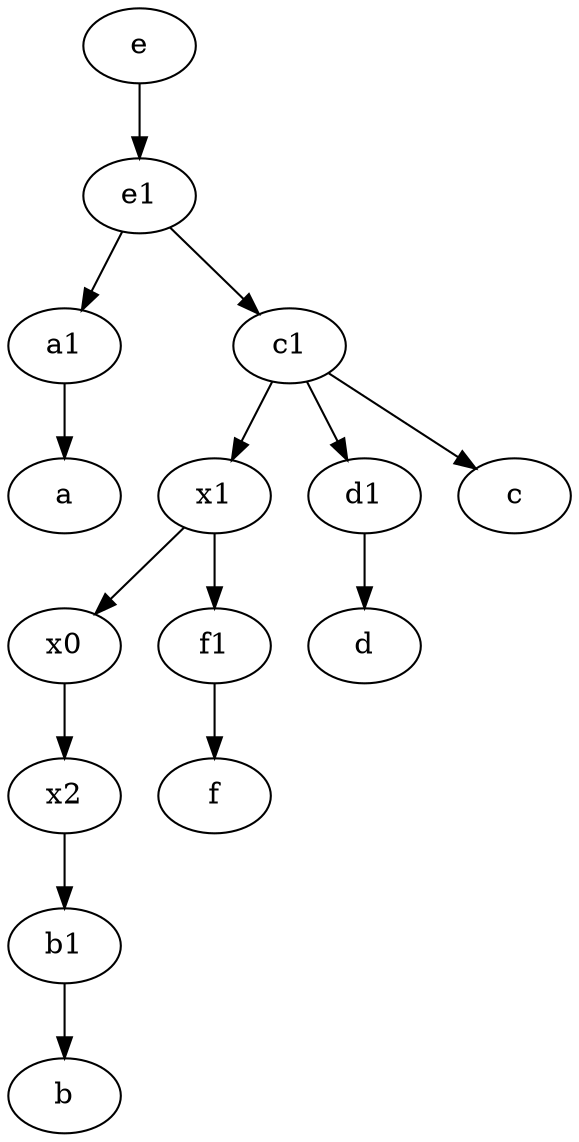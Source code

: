 digraph  {
	b1 [pos="45,20!"];
	e [pos="30,50!"];
	x1;
	a1 [pos="40,15!"];
	c1 [pos="30,15!"];
	e1 [pos="25,45!"];
	d1 [pos="25,30!"];
	x0;
	f1;
	x2;
	e -> e1;
	x2 -> b1;
	c1 -> d1;
	b1 -> b;
	f1 -> f;
	x1 -> f1;
	e1 -> a1;
	x0 -> x2;
	x1 -> x0;
	c1 -> x1;
	e1 -> c1;
	c1 -> c;
	d1 -> d;
	a1 -> a;

	}